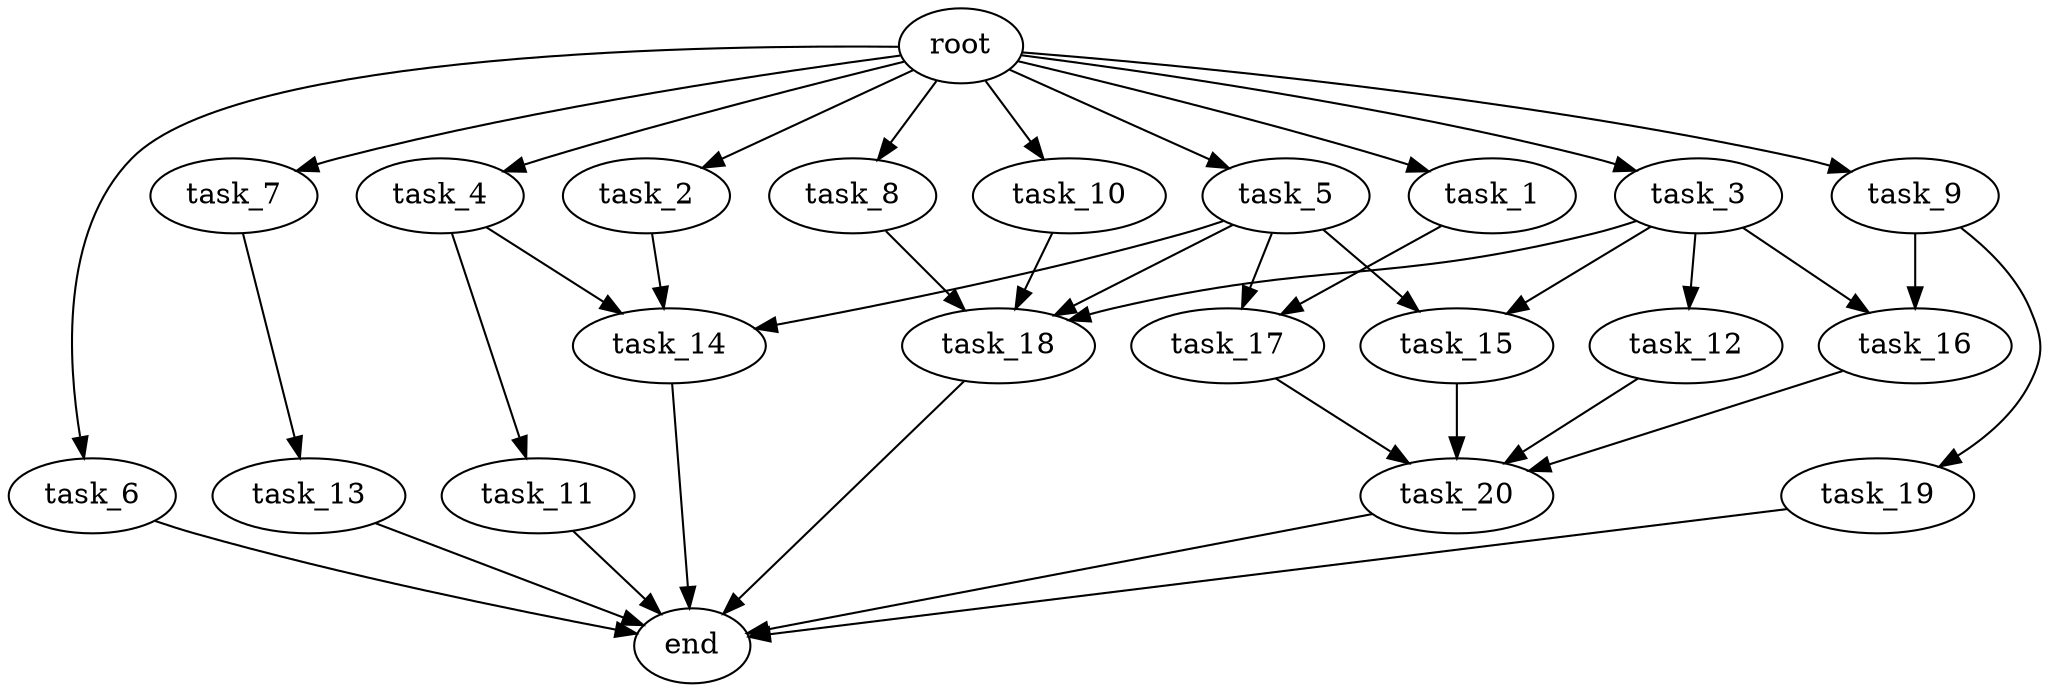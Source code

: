 digraph G {
  root [size="0.000000e+00"];
  task_1 [size="3.611288e+10"];
  task_2 [size="1.480311e+10"];
  task_3 [size="8.538187e+10"];
  task_4 [size="3.696930e+10"];
  task_5 [size="3.728939e+10"];
  task_6 [size="2.847219e+10"];
  task_7 [size="3.514199e+10"];
  task_8 [size="9.775259e+10"];
  task_9 [size="8.743143e+10"];
  task_10 [size="8.768987e+09"];
  task_11 [size="7.278806e+10"];
  task_12 [size="4.442759e+10"];
  task_13 [size="9.925979e+10"];
  task_14 [size="8.037051e+10"];
  task_15 [size="2.887052e+10"];
  task_16 [size="8.056922e+10"];
  task_17 [size="9.703636e+10"];
  task_18 [size="4.238898e+10"];
  task_19 [size="8.964392e+10"];
  task_20 [size="1.396537e+10"];
  end [size="0.000000e+00"];

  root -> task_1 [size="1.000000e-12"];
  root -> task_2 [size="1.000000e-12"];
  root -> task_3 [size="1.000000e-12"];
  root -> task_4 [size="1.000000e-12"];
  root -> task_5 [size="1.000000e-12"];
  root -> task_6 [size="1.000000e-12"];
  root -> task_7 [size="1.000000e-12"];
  root -> task_8 [size="1.000000e-12"];
  root -> task_9 [size="1.000000e-12"];
  root -> task_10 [size="1.000000e-12"];
  task_1 -> task_17 [size="4.851818e+08"];
  task_2 -> task_14 [size="2.679017e+08"];
  task_3 -> task_12 [size="4.442759e+08"];
  task_3 -> task_15 [size="1.443526e+08"];
  task_3 -> task_16 [size="4.028461e+08"];
  task_3 -> task_18 [size="1.059725e+08"];
  task_4 -> task_11 [size="7.278806e+08"];
  task_4 -> task_14 [size="2.679017e+08"];
  task_5 -> task_14 [size="2.679017e+08"];
  task_5 -> task_15 [size="1.443526e+08"];
  task_5 -> task_17 [size="4.851818e+08"];
  task_5 -> task_18 [size="1.059725e+08"];
  task_6 -> end [size="1.000000e-12"];
  task_7 -> task_13 [size="9.925979e+08"];
  task_8 -> task_18 [size="1.059725e+08"];
  task_9 -> task_16 [size="4.028461e+08"];
  task_9 -> task_19 [size="8.964392e+08"];
  task_10 -> task_18 [size="1.059725e+08"];
  task_11 -> end [size="1.000000e-12"];
  task_12 -> task_20 [size="3.491343e+07"];
  task_13 -> end [size="1.000000e-12"];
  task_14 -> end [size="1.000000e-12"];
  task_15 -> task_20 [size="3.491343e+07"];
  task_16 -> task_20 [size="3.491343e+07"];
  task_17 -> task_20 [size="3.491343e+07"];
  task_18 -> end [size="1.000000e-12"];
  task_19 -> end [size="1.000000e-12"];
  task_20 -> end [size="1.000000e-12"];
}
